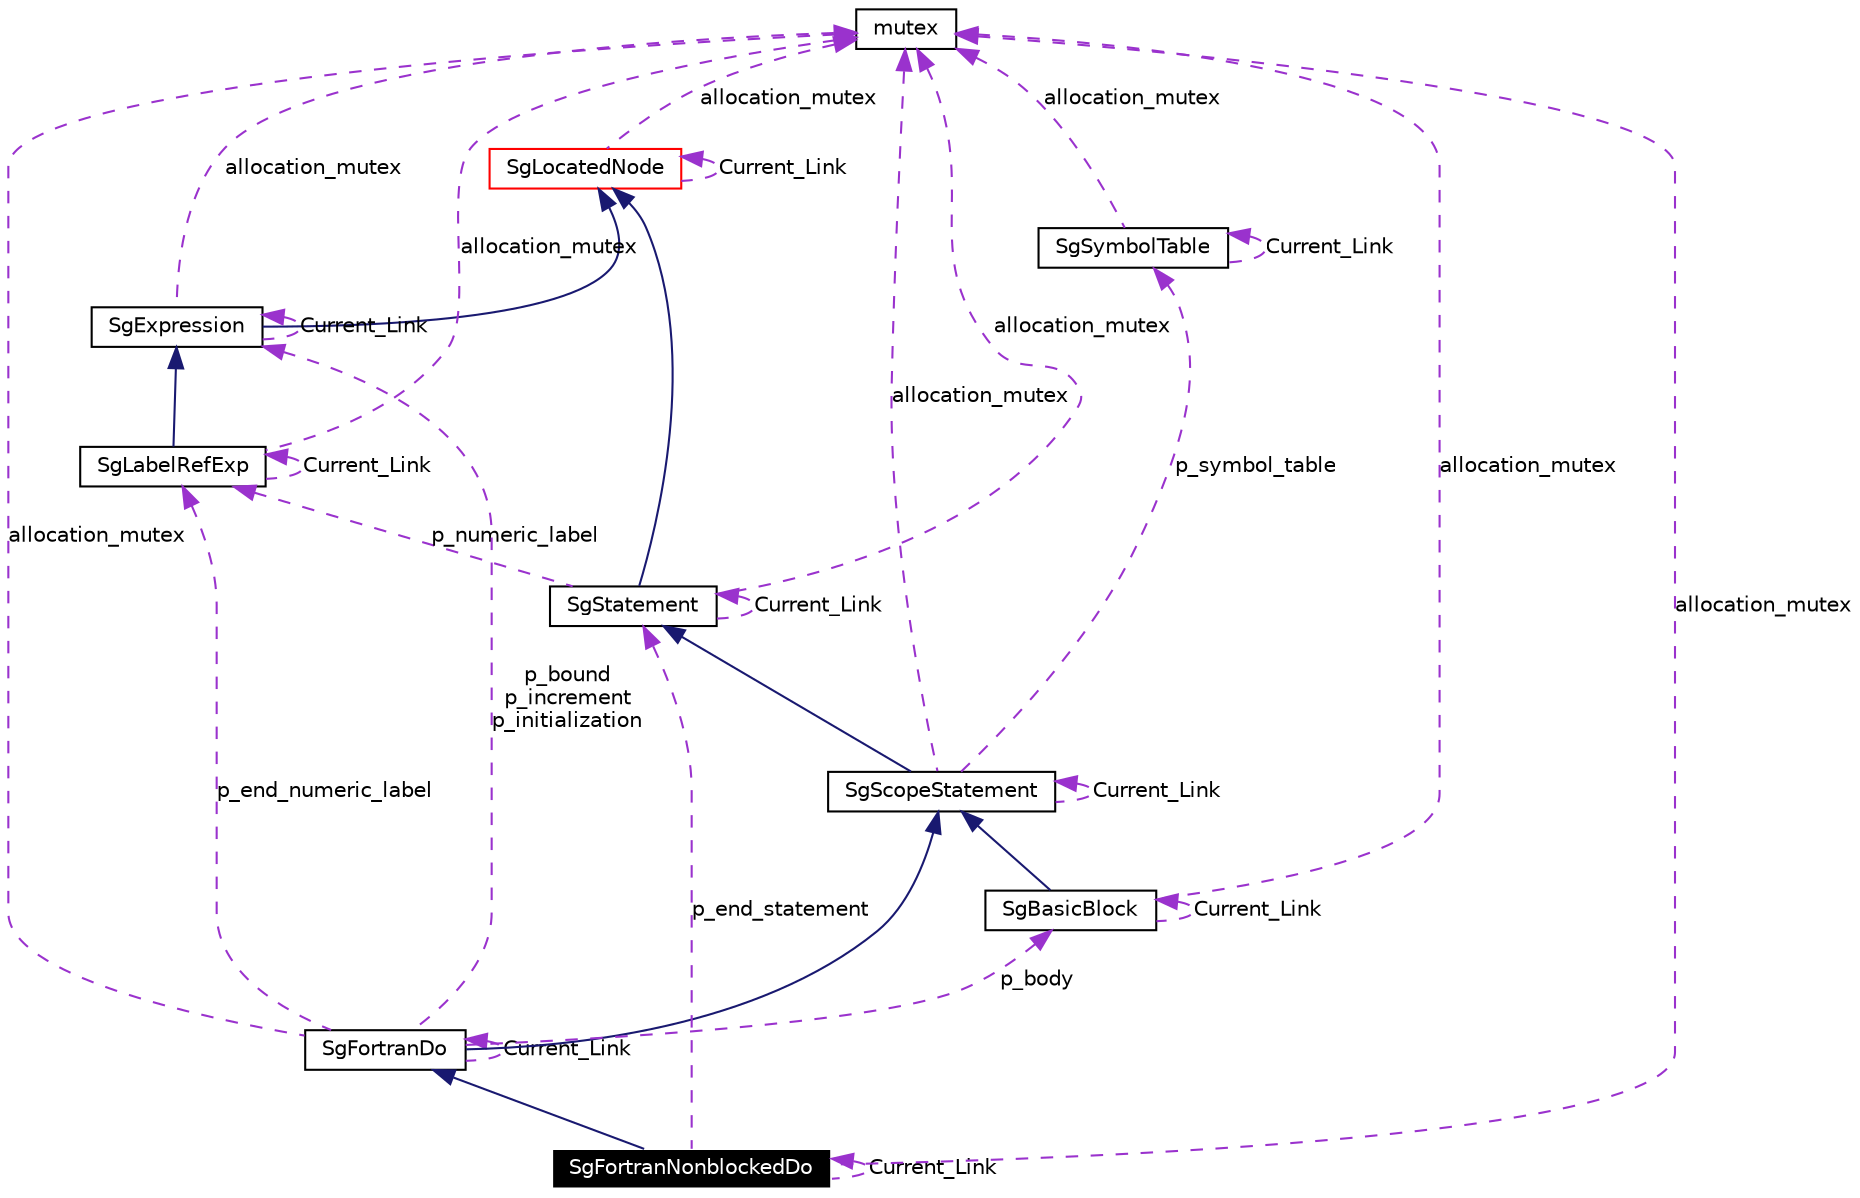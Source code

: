 digraph G
{
  edge [fontname="Helvetica",fontsize=10,labelfontname="Helvetica",labelfontsize=10];
  node [fontname="Helvetica",fontsize=10,shape=record];
  Node1 [label="SgFortranNonblockedDo",height=0.2,width=0.4,color="white", fillcolor="black", style="filled" fontcolor="white"];
  Node2 -> Node1 [dir=back,color="midnightblue",fontsize=10,style="solid",fontname="Helvetica"];
  Node2 [label="SgFortranDo",height=0.2,width=0.4,color="black",URL="$classSgFortranDo.html"];
  Node3 -> Node2 [dir=back,color="midnightblue",fontsize=10,style="solid",fontname="Helvetica"];
  Node3 [label="SgScopeStatement",height=0.2,width=0.4,color="black",URL="$classSgScopeStatement.html"];
  Node4 -> Node3 [dir=back,color="midnightblue",fontsize=10,style="solid",fontname="Helvetica"];
  Node4 [label="SgStatement",height=0.2,width=0.4,color="black",URL="$classSgStatement.html"];
  Node5 -> Node4 [dir=back,color="midnightblue",fontsize=10,style="solid",fontname="Helvetica"];
  Node5 [label="SgLocatedNode",height=0.2,width=0.4,color="red",URL="$classSgLocatedNode.html"];
  Node6 -> Node5 [dir=back,color="darkorchid3",fontsize=10,style="dashed",label="allocation_mutex",fontname="Helvetica"];
  Node6 [label="mutex",height=0.2,width=0.4,color="black",URL="$classmutex.html"];
  Node5 -> Node5 [dir=back,color="darkorchid3",fontsize=10,style="dashed",label="Current_Link",fontname="Helvetica"];
  Node7 -> Node4 [dir=back,color="darkorchid3",fontsize=10,style="dashed",label="p_numeric_label",fontname="Helvetica"];
  Node7 [label="SgLabelRefExp",height=0.2,width=0.4,color="black",URL="$classSgLabelRefExp.html"];
  Node8 -> Node7 [dir=back,color="midnightblue",fontsize=10,style="solid",fontname="Helvetica"];
  Node8 [label="SgExpression",height=0.2,width=0.4,color="black",URL="$classSgExpression.html"];
  Node5 -> Node8 [dir=back,color="midnightblue",fontsize=10,style="solid",fontname="Helvetica"];
  Node8 -> Node8 [dir=back,color="darkorchid3",fontsize=10,style="dashed",label="Current_Link",fontname="Helvetica"];
  Node6 -> Node8 [dir=back,color="darkorchid3",fontsize=10,style="dashed",label="allocation_mutex",fontname="Helvetica"];
  Node7 -> Node7 [dir=back,color="darkorchid3",fontsize=10,style="dashed",label="Current_Link",fontname="Helvetica"];
  Node6 -> Node7 [dir=back,color="darkorchid3",fontsize=10,style="dashed",label="allocation_mutex",fontname="Helvetica"];
  Node4 -> Node4 [dir=back,color="darkorchid3",fontsize=10,style="dashed",label="Current_Link",fontname="Helvetica"];
  Node6 -> Node4 [dir=back,color="darkorchid3",fontsize=10,style="dashed",label="allocation_mutex",fontname="Helvetica"];
  Node6 -> Node3 [dir=back,color="darkorchid3",fontsize=10,style="dashed",label="allocation_mutex",fontname="Helvetica"];
  Node3 -> Node3 [dir=back,color="darkorchid3",fontsize=10,style="dashed",label="Current_Link",fontname="Helvetica"];
  Node9 -> Node3 [dir=back,color="darkorchid3",fontsize=10,style="dashed",label="p_symbol_table",fontname="Helvetica"];
  Node9 [label="SgSymbolTable",height=0.2,width=0.4,color="black",URL="$classSgSymbolTable.html"];
  Node6 -> Node9 [dir=back,color="darkorchid3",fontsize=10,style="dashed",label="allocation_mutex",fontname="Helvetica"];
  Node9 -> Node9 [dir=back,color="darkorchid3",fontsize=10,style="dashed",label="Current_Link",fontname="Helvetica"];
  Node8 -> Node2 [dir=back,color="darkorchid3",fontsize=10,style="dashed",label="p_bound\np_increment\np_initialization",fontname="Helvetica"];
  Node2 -> Node2 [dir=back,color="darkorchid3",fontsize=10,style="dashed",label="Current_Link",fontname="Helvetica"];
  Node7 -> Node2 [dir=back,color="darkorchid3",fontsize=10,style="dashed",label="p_end_numeric_label",fontname="Helvetica"];
  Node6 -> Node2 [dir=back,color="darkorchid3",fontsize=10,style="dashed",label="allocation_mutex",fontname="Helvetica"];
  Node10 -> Node2 [dir=back,color="darkorchid3",fontsize=10,style="dashed",label="p_body",fontname="Helvetica"];
  Node10 [label="SgBasicBlock",height=0.2,width=0.4,color="black",URL="$classSgBasicBlock.html"];
  Node3 -> Node10 [dir=back,color="midnightblue",fontsize=10,style="solid",fontname="Helvetica"];
  Node6 -> Node10 [dir=back,color="darkorchid3",fontsize=10,style="dashed",label="allocation_mutex",fontname="Helvetica"];
  Node10 -> Node10 [dir=back,color="darkorchid3",fontsize=10,style="dashed",label="Current_Link",fontname="Helvetica"];
  Node4 -> Node1 [dir=back,color="darkorchid3",fontsize=10,style="dashed",label="p_end_statement",fontname="Helvetica"];
  Node6 -> Node1 [dir=back,color="darkorchid3",fontsize=10,style="dashed",label="allocation_mutex",fontname="Helvetica"];
  Node1 -> Node1 [dir=back,color="darkorchid3",fontsize=10,style="dashed",label="Current_Link",fontname="Helvetica"];
}
